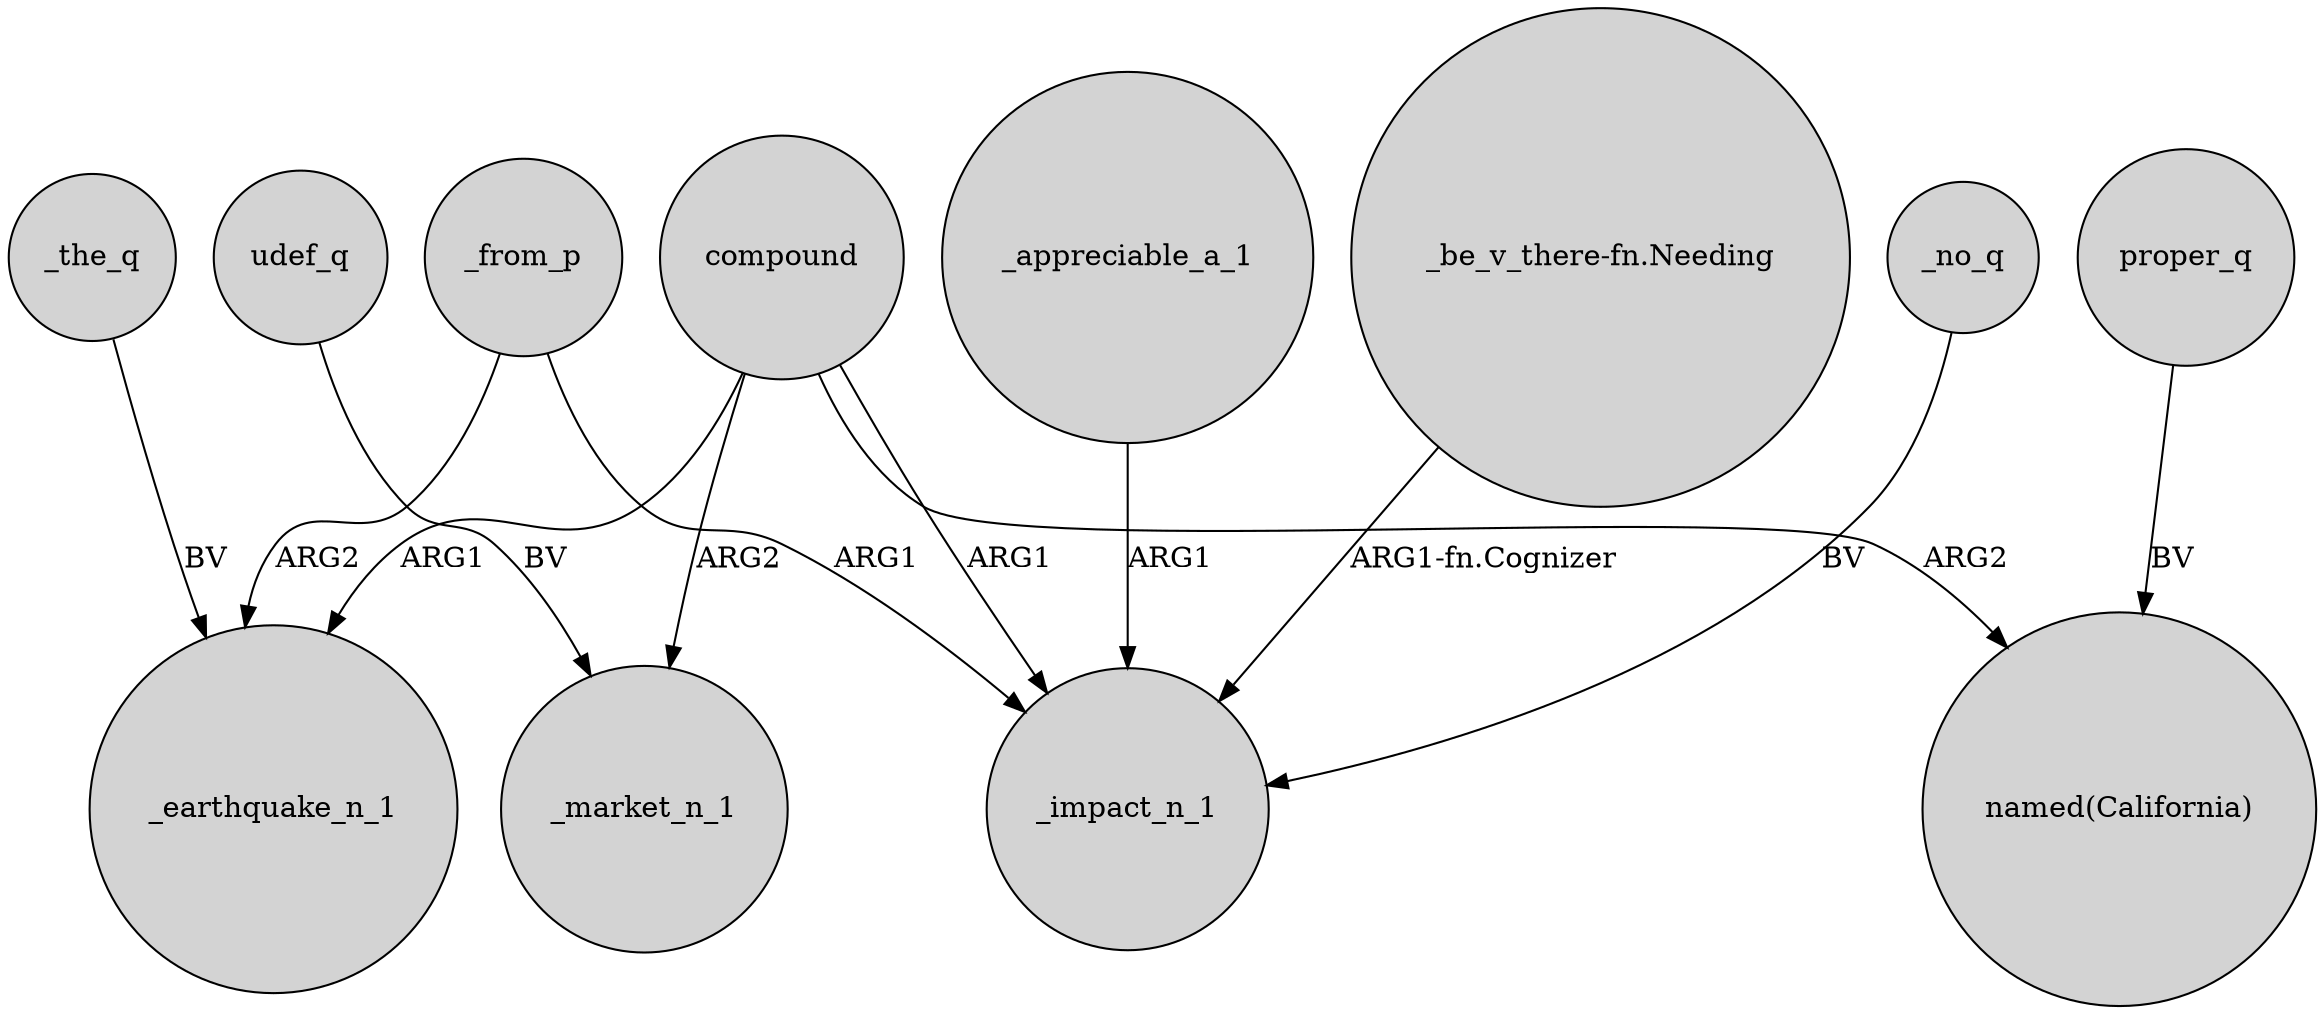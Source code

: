 digraph {
	node [shape=circle style=filled]
	_from_p -> _earthquake_n_1 [label=ARG2]
	udef_q -> _market_n_1 [label=BV]
	"_be_v_there-fn.Needing" -> _impact_n_1 [label="ARG1-fn.Cognizer"]
	proper_q -> "named(California)" [label=BV]
	compound -> _impact_n_1 [label=ARG1]
	_no_q -> _impact_n_1 [label=BV]
	_appreciable_a_1 -> _impact_n_1 [label=ARG1]
	compound -> _market_n_1 [label=ARG2]
	_the_q -> _earthquake_n_1 [label=BV]
	compound -> _earthquake_n_1 [label=ARG1]
	compound -> "named(California)" [label=ARG2]
	_from_p -> _impact_n_1 [label=ARG1]
}
